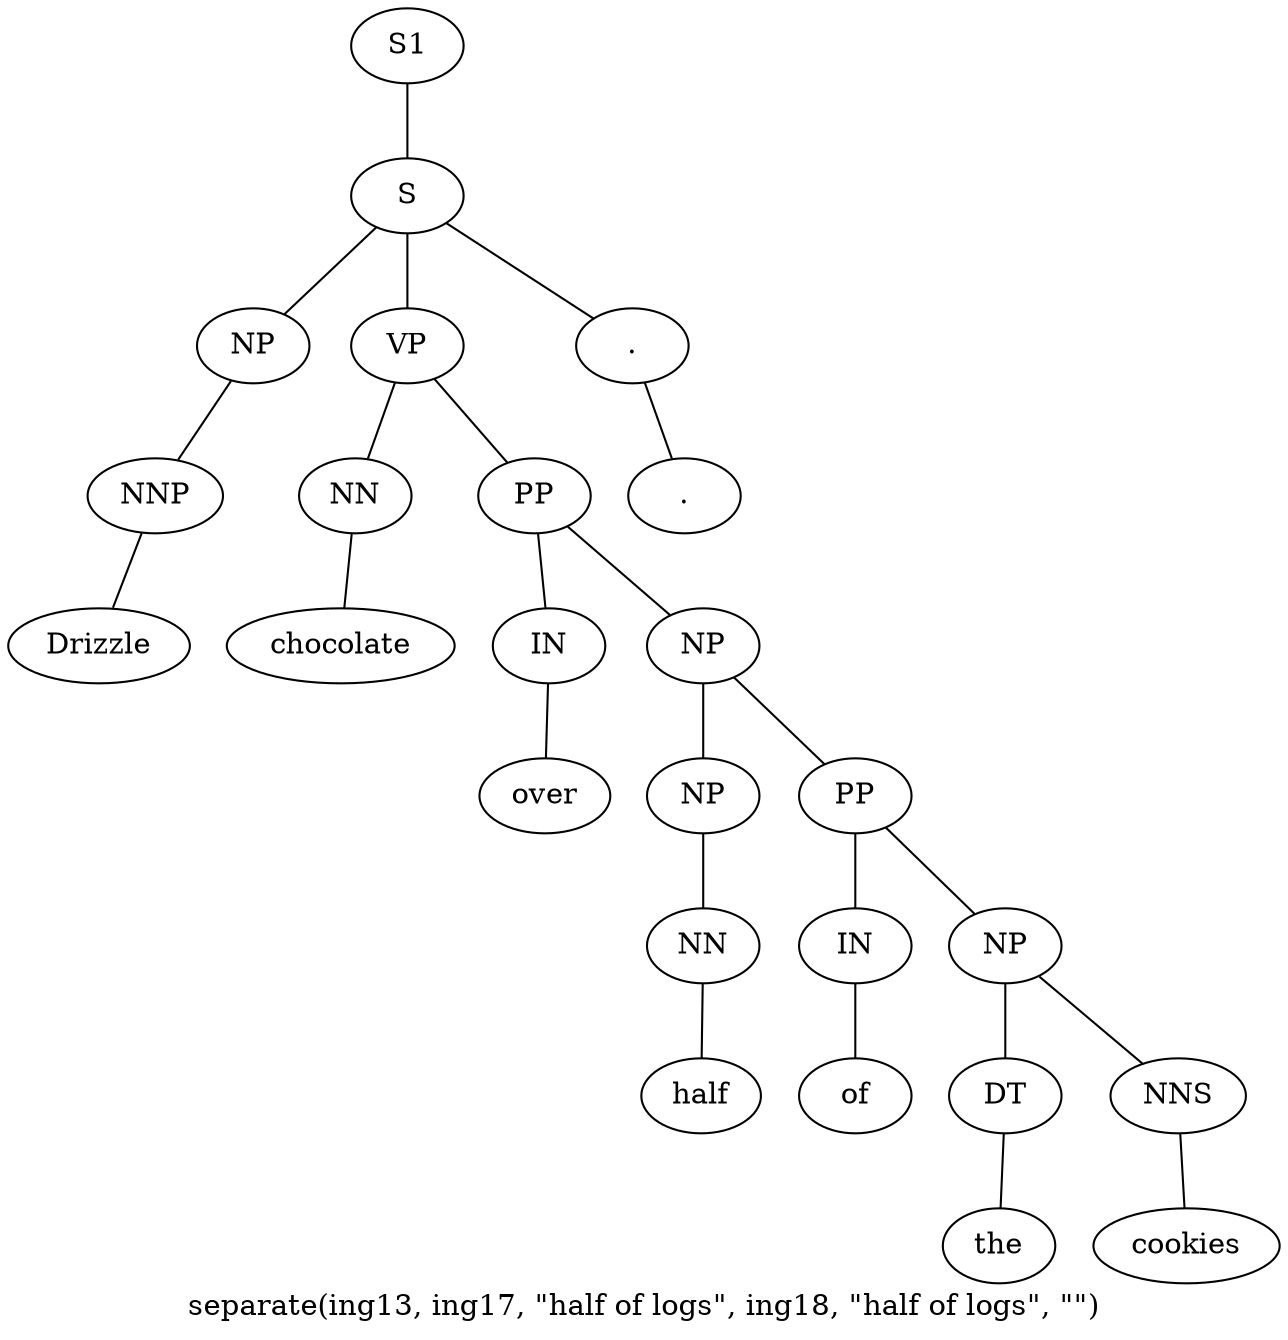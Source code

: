 graph SyntaxGraph {
	label = "separate(ing13, ing17, \"half of logs\", ing18, \"half of logs\", \"\")";
	Node0 [label="S1"];
	Node1 [label="S"];
	Node2 [label="NP"];
	Node3 [label="NNP"];
	Node4 [label="Drizzle"];
	Node5 [label="VP"];
	Node6 [label="NN"];
	Node7 [label="chocolate"];
	Node8 [label="PP"];
	Node9 [label="IN"];
	Node10 [label="over"];
	Node11 [label="NP"];
	Node12 [label="NP"];
	Node13 [label="NN"];
	Node14 [label="half"];
	Node15 [label="PP"];
	Node16 [label="IN"];
	Node17 [label="of"];
	Node18 [label="NP"];
	Node19 [label="DT"];
	Node20 [label="the"];
	Node21 [label="NNS"];
	Node22 [label="cookies"];
	Node23 [label="."];
	Node24 [label="."];

	Node0 -- Node1;
	Node1 -- Node2;
	Node1 -- Node5;
	Node1 -- Node23;
	Node2 -- Node3;
	Node3 -- Node4;
	Node5 -- Node6;
	Node5 -- Node8;
	Node6 -- Node7;
	Node8 -- Node9;
	Node8 -- Node11;
	Node9 -- Node10;
	Node11 -- Node12;
	Node11 -- Node15;
	Node12 -- Node13;
	Node13 -- Node14;
	Node15 -- Node16;
	Node15 -- Node18;
	Node16 -- Node17;
	Node18 -- Node19;
	Node18 -- Node21;
	Node19 -- Node20;
	Node21 -- Node22;
	Node23 -- Node24;
}